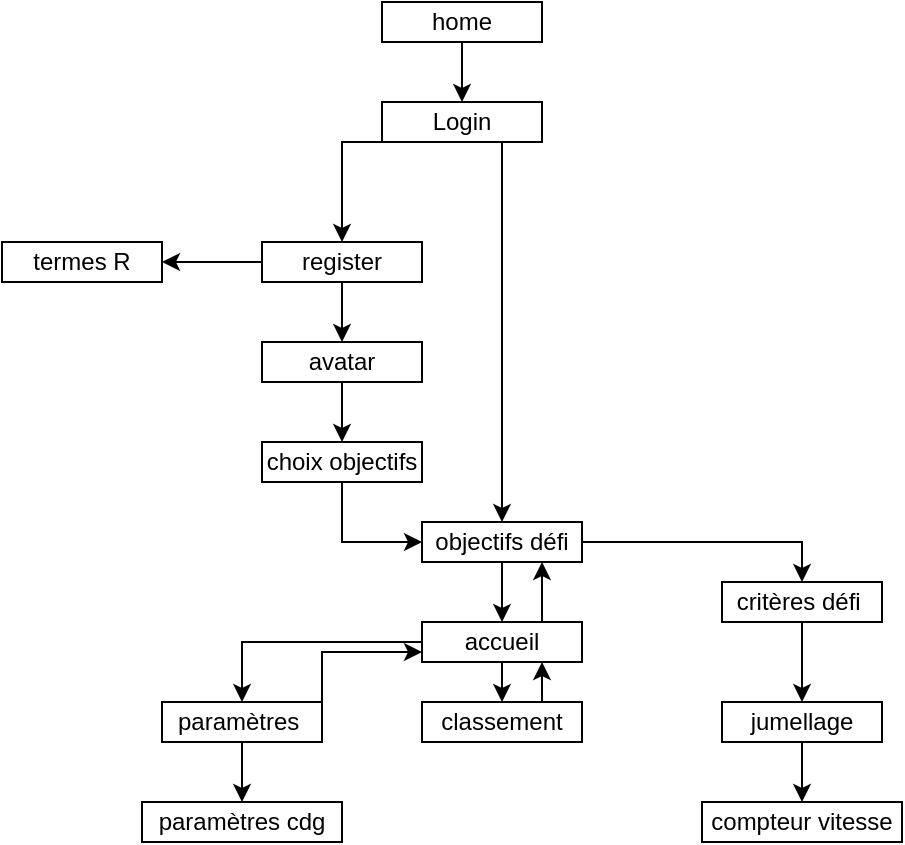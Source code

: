 <mxfile version="20.2.7" type="device"><diagram id="mOizEG3Ag8Ow779zKFO8" name="Page-1"><mxGraphModel dx="486" dy="447" grid="1" gridSize="10" guides="1" tooltips="1" connect="1" arrows="1" fold="1" page="1" pageScale="1" pageWidth="827" pageHeight="1169" math="0" shadow="0"><root><mxCell id="0"/><mxCell id="1" parent="0"/><mxCell id="dcyMNWqb_fJyhE8dnKwe-24" style="edgeStyle=orthogonalEdgeStyle;rounded=0;orthogonalLoop=1;jettySize=auto;html=1;exitX=0.5;exitY=1;exitDx=0;exitDy=0;entryX=0.5;entryY=0;entryDx=0;entryDy=0;" parent="1" source="dcyMNWqb_fJyhE8dnKwe-1" target="dcyMNWqb_fJyhE8dnKwe-2" edge="1"><mxGeometry relative="1" as="geometry"/></mxCell><mxCell id="dcyMNWqb_fJyhE8dnKwe-1" value="home" style="rounded=0;whiteSpace=wrap;html=1;" parent="1" vertex="1"><mxGeometry x="380" width="80" height="20" as="geometry"/></mxCell><mxCell id="dcyMNWqb_fJyhE8dnKwe-25" style="edgeStyle=orthogonalEdgeStyle;rounded=0;orthogonalLoop=1;jettySize=auto;html=1;exitX=0;exitY=1;exitDx=0;exitDy=0;entryX=0.5;entryY=0;entryDx=0;entryDy=0;" parent="1" source="dcyMNWqb_fJyhE8dnKwe-2" target="dcyMNWqb_fJyhE8dnKwe-17" edge="1"><mxGeometry relative="1" as="geometry"><Array as="points"><mxPoint x="360" y="70"/></Array></mxGeometry></mxCell><mxCell id="dcyMNWqb_fJyhE8dnKwe-27" style="edgeStyle=orthogonalEdgeStyle;rounded=0;orthogonalLoop=1;jettySize=auto;html=1;exitX=0.75;exitY=1;exitDx=0;exitDy=0;entryX=0.5;entryY=0;entryDx=0;entryDy=0;" parent="1" source="dcyMNWqb_fJyhE8dnKwe-2" target="dcyMNWqb_fJyhE8dnKwe-7" edge="1"><mxGeometry relative="1" as="geometry"/></mxCell><mxCell id="dcyMNWqb_fJyhE8dnKwe-2" value="Login" style="rounded=0;whiteSpace=wrap;html=1;" parent="1" vertex="1"><mxGeometry x="380" y="50" width="80" height="20" as="geometry"/></mxCell><mxCell id="dcyMNWqb_fJyhE8dnKwe-37" style="edgeStyle=orthogonalEdgeStyle;rounded=0;orthogonalLoop=1;jettySize=auto;html=1;exitX=0.5;exitY=1;exitDx=0;exitDy=0;entryX=0;entryY=0.5;entryDx=0;entryDy=0;" parent="1" source="dcyMNWqb_fJyhE8dnKwe-3" target="dcyMNWqb_fJyhE8dnKwe-7" edge="1"><mxGeometry relative="1" as="geometry"/></mxCell><mxCell id="dcyMNWqb_fJyhE8dnKwe-3" value="choix objectifs" style="rounded=0;whiteSpace=wrap;html=1;" parent="1" vertex="1"><mxGeometry x="320" y="220" width="80" height="20" as="geometry"/></mxCell><mxCell id="dcyMNWqb_fJyhE8dnKwe-42" style="edgeStyle=orthogonalEdgeStyle;rounded=0;orthogonalLoop=1;jettySize=auto;html=1;exitX=0.75;exitY=0;exitDx=0;exitDy=0;entryX=0.75;entryY=1;entryDx=0;entryDy=0;" parent="1" source="dcyMNWqb_fJyhE8dnKwe-4" target="dcyMNWqb_fJyhE8dnKwe-13" edge="1"><mxGeometry relative="1" as="geometry"/></mxCell><mxCell id="dcyMNWqb_fJyhE8dnKwe-4" value="classement" style="rounded=0;whiteSpace=wrap;html=1;" parent="1" vertex="1"><mxGeometry x="400" y="350" width="80" height="20" as="geometry"/></mxCell><mxCell id="dcyMNWqb_fJyhE8dnKwe-5" value="compteur vitesse" style="rounded=0;whiteSpace=wrap;html=1;" parent="1" vertex="1"><mxGeometry x="540" y="400" width="100" height="20" as="geometry"/></mxCell><mxCell id="dcyMNWqb_fJyhE8dnKwe-29" style="edgeStyle=orthogonalEdgeStyle;rounded=0;orthogonalLoop=1;jettySize=auto;html=1;exitX=0.5;exitY=1;exitDx=0;exitDy=0;entryX=0.5;entryY=0;entryDx=0;entryDy=0;" parent="1" source="dcyMNWqb_fJyhE8dnKwe-6" target="dcyMNWqb_fJyhE8dnKwe-3" edge="1"><mxGeometry relative="1" as="geometry"/></mxCell><mxCell id="dcyMNWqb_fJyhE8dnKwe-6" value="avatar" style="rounded=0;whiteSpace=wrap;html=1;" parent="1" vertex="1"><mxGeometry x="320" y="170" width="80" height="20" as="geometry"/></mxCell><mxCell id="dcyMNWqb_fJyhE8dnKwe-30" style="edgeStyle=orthogonalEdgeStyle;rounded=0;orthogonalLoop=1;jettySize=auto;html=1;exitX=0.5;exitY=1;exitDx=0;exitDy=0;entryX=0.5;entryY=0;entryDx=0;entryDy=0;" parent="1" source="dcyMNWqb_fJyhE8dnKwe-7" target="dcyMNWqb_fJyhE8dnKwe-13" edge="1"><mxGeometry relative="1" as="geometry"/></mxCell><mxCell id="dcyMNWqb_fJyhE8dnKwe-31" style="edgeStyle=orthogonalEdgeStyle;rounded=0;orthogonalLoop=1;jettySize=auto;html=1;exitX=1;exitY=0.5;exitDx=0;exitDy=0;entryX=0.5;entryY=0;entryDx=0;entryDy=0;" parent="1" source="dcyMNWqb_fJyhE8dnKwe-7" target="dcyMNWqb_fJyhE8dnKwe-9" edge="1"><mxGeometry relative="1" as="geometry"/></mxCell><mxCell id="dcyMNWqb_fJyhE8dnKwe-7" value="objectifs défi" style="rounded=0;whiteSpace=wrap;html=1;" parent="1" vertex="1"><mxGeometry x="400" y="260" width="80" height="20" as="geometry"/></mxCell><mxCell id="dcyMNWqb_fJyhE8dnKwe-35" style="edgeStyle=orthogonalEdgeStyle;rounded=0;orthogonalLoop=1;jettySize=auto;html=1;exitX=0.5;exitY=1;exitDx=0;exitDy=0;entryX=0.5;entryY=0;entryDx=0;entryDy=0;" parent="1" source="dcyMNWqb_fJyhE8dnKwe-9" target="dcyMNWqb_fJyhE8dnKwe-14" edge="1"><mxGeometry relative="1" as="geometry"/></mxCell><mxCell id="dcyMNWqb_fJyhE8dnKwe-9" value="critères défi&amp;nbsp;" style="rounded=0;whiteSpace=wrap;html=1;" parent="1" vertex="1"><mxGeometry x="550" y="290" width="80" height="20" as="geometry"/></mxCell><mxCell id="dcyMNWqb_fJyhE8dnKwe-34" style="edgeStyle=orthogonalEdgeStyle;rounded=0;orthogonalLoop=1;jettySize=auto;html=1;exitX=0.5;exitY=1;exitDx=0;exitDy=0;entryX=0.5;entryY=0;entryDx=0;entryDy=0;" parent="1" source="dcyMNWqb_fJyhE8dnKwe-10" target="dcyMNWqb_fJyhE8dnKwe-12" edge="1"><mxGeometry relative="1" as="geometry"/></mxCell><mxCell id="dcyMNWqb_fJyhE8dnKwe-43" style="edgeStyle=orthogonalEdgeStyle;rounded=0;orthogonalLoop=1;jettySize=auto;html=1;exitX=1;exitY=0;exitDx=0;exitDy=0;entryX=0;entryY=0.75;entryDx=0;entryDy=0;" parent="1" source="dcyMNWqb_fJyhE8dnKwe-10" target="dcyMNWqb_fJyhE8dnKwe-13" edge="1"><mxGeometry relative="1" as="geometry"/></mxCell><mxCell id="dcyMNWqb_fJyhE8dnKwe-10" value="paramètres&amp;nbsp;" style="rounded=0;whiteSpace=wrap;html=1;" parent="1" vertex="1"><mxGeometry x="270" y="350" width="80" height="20" as="geometry"/></mxCell><mxCell id="dcyMNWqb_fJyhE8dnKwe-12" value="paramètres cdg" style="rounded=0;whiteSpace=wrap;html=1;" parent="1" vertex="1"><mxGeometry x="260" y="400" width="100" height="20" as="geometry"/></mxCell><mxCell id="dcyMNWqb_fJyhE8dnKwe-32" style="edgeStyle=orthogonalEdgeStyle;rounded=0;orthogonalLoop=1;jettySize=auto;html=1;exitX=0.5;exitY=1;exitDx=0;exitDy=0;entryX=0.5;entryY=0;entryDx=0;entryDy=0;" parent="1" source="dcyMNWqb_fJyhE8dnKwe-13" target="dcyMNWqb_fJyhE8dnKwe-4" edge="1"><mxGeometry relative="1" as="geometry"/></mxCell><mxCell id="dcyMNWqb_fJyhE8dnKwe-38" style="edgeStyle=orthogonalEdgeStyle;rounded=0;orthogonalLoop=1;jettySize=auto;html=1;exitX=0;exitY=0.5;exitDx=0;exitDy=0;entryX=0.5;entryY=0;entryDx=0;entryDy=0;" parent="1" source="dcyMNWqb_fJyhE8dnKwe-13" target="dcyMNWqb_fJyhE8dnKwe-10" edge="1"><mxGeometry relative="1" as="geometry"/></mxCell><mxCell id="dcyMNWqb_fJyhE8dnKwe-39" style="edgeStyle=orthogonalEdgeStyle;rounded=0;orthogonalLoop=1;jettySize=auto;html=1;exitX=0.75;exitY=0;exitDx=0;exitDy=0;entryX=0.75;entryY=1;entryDx=0;entryDy=0;" parent="1" source="dcyMNWqb_fJyhE8dnKwe-13" target="dcyMNWqb_fJyhE8dnKwe-7" edge="1"><mxGeometry relative="1" as="geometry"/></mxCell><mxCell id="dcyMNWqb_fJyhE8dnKwe-13" value="accueil" style="rounded=0;whiteSpace=wrap;html=1;" parent="1" vertex="1"><mxGeometry x="400" y="310" width="80" height="20" as="geometry"/></mxCell><mxCell id="dcyMNWqb_fJyhE8dnKwe-36" style="edgeStyle=orthogonalEdgeStyle;rounded=0;orthogonalLoop=1;jettySize=auto;html=1;exitX=0.5;exitY=1;exitDx=0;exitDy=0;entryX=0.5;entryY=0;entryDx=0;entryDy=0;" parent="1" source="dcyMNWqb_fJyhE8dnKwe-14" target="dcyMNWqb_fJyhE8dnKwe-5" edge="1"><mxGeometry relative="1" as="geometry"><mxPoint x="650" y="390" as="targetPoint"/></mxGeometry></mxCell><mxCell id="dcyMNWqb_fJyhE8dnKwe-14" value="jumellage" style="rounded=0;whiteSpace=wrap;html=1;" parent="1" vertex="1"><mxGeometry x="550" y="350" width="80" height="20" as="geometry"/></mxCell><mxCell id="dcyMNWqb_fJyhE8dnKwe-16" value="termes R" style="rounded=0;whiteSpace=wrap;html=1;" parent="1" vertex="1"><mxGeometry x="190" y="120" width="80" height="20" as="geometry"/></mxCell><mxCell id="dcyMNWqb_fJyhE8dnKwe-26" style="edgeStyle=orthogonalEdgeStyle;rounded=0;orthogonalLoop=1;jettySize=auto;html=1;exitX=0;exitY=0.5;exitDx=0;exitDy=0;entryX=1;entryY=0.5;entryDx=0;entryDy=0;" parent="1" source="dcyMNWqb_fJyhE8dnKwe-17" target="dcyMNWqb_fJyhE8dnKwe-16" edge="1"><mxGeometry relative="1" as="geometry"/></mxCell><mxCell id="dcyMNWqb_fJyhE8dnKwe-28" style="edgeStyle=orthogonalEdgeStyle;rounded=0;orthogonalLoop=1;jettySize=auto;html=1;exitX=0.5;exitY=1;exitDx=0;exitDy=0;entryX=0.5;entryY=0;entryDx=0;entryDy=0;" parent="1" source="dcyMNWqb_fJyhE8dnKwe-17" target="dcyMNWqb_fJyhE8dnKwe-6" edge="1"><mxGeometry relative="1" as="geometry"/></mxCell><mxCell id="dcyMNWqb_fJyhE8dnKwe-17" value="register" style="rounded=0;whiteSpace=wrap;html=1;" parent="1" vertex="1"><mxGeometry x="320" y="120" width="80" height="20" as="geometry"/></mxCell></root></mxGraphModel></diagram></mxfile>